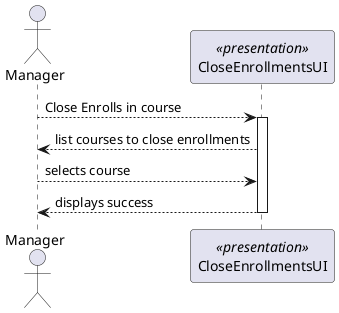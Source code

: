 @startuml
'http://plantuml.com/skinparam.html
skinparam handwritten false
skinparam packageStyle rect
skinparam defaultFontName FG Virgil
skinparam shadowing false

actor Manager as Actor
participant CloseEnrollmentsUI as UI <<presentation>>



Actor --> UI: Close Enrolls in course
activate UI

        UI-->Actor: list courses to close enrollments

        Actor --> UI : selects course

         UI --> Actor : displays success


deactivate UI
@enduml